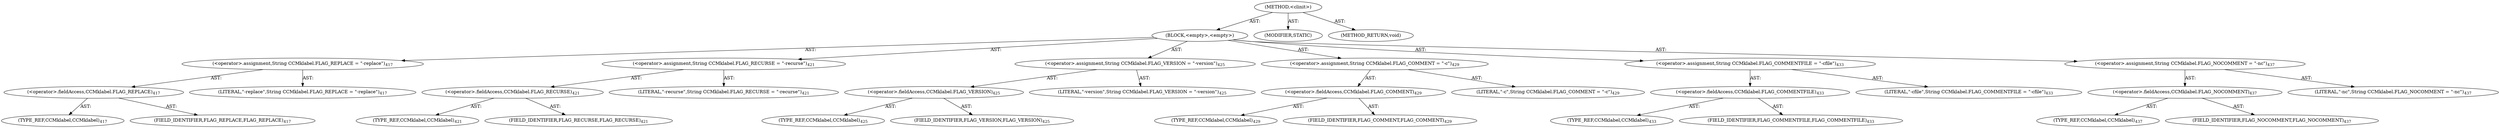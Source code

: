 digraph "&lt;clinit&gt;" {  
"111669149717" [label = <(METHOD,&lt;clinit&gt;)> ]
"25769803815" [label = <(BLOCK,&lt;empty&gt;,&lt;empty&gt;)> ]
"30064771201" [label = <(&lt;operator&gt;.assignment,String CCMklabel.FLAG_REPLACE = &quot;-replace&quot;)<SUB>417</SUB>> ]
"30064771202" [label = <(&lt;operator&gt;.fieldAccess,CCMklabel.FLAG_REPLACE)<SUB>417</SUB>> ]
"180388626438" [label = <(TYPE_REF,CCMklabel,CCMklabel)<SUB>417</SUB>> ]
"55834574875" [label = <(FIELD_IDENTIFIER,FLAG_REPLACE,FLAG_REPLACE)<SUB>417</SUB>> ]
"90194313239" [label = <(LITERAL,&quot;-replace&quot;,String CCMklabel.FLAG_REPLACE = &quot;-replace&quot;)<SUB>417</SUB>> ]
"30064771203" [label = <(&lt;operator&gt;.assignment,String CCMklabel.FLAG_RECURSE = &quot;-recurse&quot;)<SUB>421</SUB>> ]
"30064771204" [label = <(&lt;operator&gt;.fieldAccess,CCMklabel.FLAG_RECURSE)<SUB>421</SUB>> ]
"180388626439" [label = <(TYPE_REF,CCMklabel,CCMklabel)<SUB>421</SUB>> ]
"55834574876" [label = <(FIELD_IDENTIFIER,FLAG_RECURSE,FLAG_RECURSE)<SUB>421</SUB>> ]
"90194313240" [label = <(LITERAL,&quot;-recurse&quot;,String CCMklabel.FLAG_RECURSE = &quot;-recurse&quot;)<SUB>421</SUB>> ]
"30064771205" [label = <(&lt;operator&gt;.assignment,String CCMklabel.FLAG_VERSION = &quot;-version&quot;)<SUB>425</SUB>> ]
"30064771206" [label = <(&lt;operator&gt;.fieldAccess,CCMklabel.FLAG_VERSION)<SUB>425</SUB>> ]
"180388626440" [label = <(TYPE_REF,CCMklabel,CCMklabel)<SUB>425</SUB>> ]
"55834574877" [label = <(FIELD_IDENTIFIER,FLAG_VERSION,FLAG_VERSION)<SUB>425</SUB>> ]
"90194313241" [label = <(LITERAL,&quot;-version&quot;,String CCMklabel.FLAG_VERSION = &quot;-version&quot;)<SUB>425</SUB>> ]
"30064771207" [label = <(&lt;operator&gt;.assignment,String CCMklabel.FLAG_COMMENT = &quot;-c&quot;)<SUB>429</SUB>> ]
"30064771208" [label = <(&lt;operator&gt;.fieldAccess,CCMklabel.FLAG_COMMENT)<SUB>429</SUB>> ]
"180388626441" [label = <(TYPE_REF,CCMklabel,CCMklabel)<SUB>429</SUB>> ]
"55834574878" [label = <(FIELD_IDENTIFIER,FLAG_COMMENT,FLAG_COMMENT)<SUB>429</SUB>> ]
"90194313242" [label = <(LITERAL,&quot;-c&quot;,String CCMklabel.FLAG_COMMENT = &quot;-c&quot;)<SUB>429</SUB>> ]
"30064771209" [label = <(&lt;operator&gt;.assignment,String CCMklabel.FLAG_COMMENTFILE = &quot;-cfile&quot;)<SUB>433</SUB>> ]
"30064771210" [label = <(&lt;operator&gt;.fieldAccess,CCMklabel.FLAG_COMMENTFILE)<SUB>433</SUB>> ]
"180388626442" [label = <(TYPE_REF,CCMklabel,CCMklabel)<SUB>433</SUB>> ]
"55834574879" [label = <(FIELD_IDENTIFIER,FLAG_COMMENTFILE,FLAG_COMMENTFILE)<SUB>433</SUB>> ]
"90194313243" [label = <(LITERAL,&quot;-cfile&quot;,String CCMklabel.FLAG_COMMENTFILE = &quot;-cfile&quot;)<SUB>433</SUB>> ]
"30064771211" [label = <(&lt;operator&gt;.assignment,String CCMklabel.FLAG_NOCOMMENT = &quot;-nc&quot;)<SUB>437</SUB>> ]
"30064771212" [label = <(&lt;operator&gt;.fieldAccess,CCMklabel.FLAG_NOCOMMENT)<SUB>437</SUB>> ]
"180388626443" [label = <(TYPE_REF,CCMklabel,CCMklabel)<SUB>437</SUB>> ]
"55834574880" [label = <(FIELD_IDENTIFIER,FLAG_NOCOMMENT,FLAG_NOCOMMENT)<SUB>437</SUB>> ]
"90194313244" [label = <(LITERAL,&quot;-nc&quot;,String CCMklabel.FLAG_NOCOMMENT = &quot;-nc&quot;)<SUB>437</SUB>> ]
"133143986237" [label = <(MODIFIER,STATIC)> ]
"128849018901" [label = <(METHOD_RETURN,void)> ]
  "111669149717" -> "25769803815"  [ label = "AST: "] 
  "111669149717" -> "133143986237"  [ label = "AST: "] 
  "111669149717" -> "128849018901"  [ label = "AST: "] 
  "25769803815" -> "30064771201"  [ label = "AST: "] 
  "25769803815" -> "30064771203"  [ label = "AST: "] 
  "25769803815" -> "30064771205"  [ label = "AST: "] 
  "25769803815" -> "30064771207"  [ label = "AST: "] 
  "25769803815" -> "30064771209"  [ label = "AST: "] 
  "25769803815" -> "30064771211"  [ label = "AST: "] 
  "30064771201" -> "30064771202"  [ label = "AST: "] 
  "30064771201" -> "90194313239"  [ label = "AST: "] 
  "30064771202" -> "180388626438"  [ label = "AST: "] 
  "30064771202" -> "55834574875"  [ label = "AST: "] 
  "30064771203" -> "30064771204"  [ label = "AST: "] 
  "30064771203" -> "90194313240"  [ label = "AST: "] 
  "30064771204" -> "180388626439"  [ label = "AST: "] 
  "30064771204" -> "55834574876"  [ label = "AST: "] 
  "30064771205" -> "30064771206"  [ label = "AST: "] 
  "30064771205" -> "90194313241"  [ label = "AST: "] 
  "30064771206" -> "180388626440"  [ label = "AST: "] 
  "30064771206" -> "55834574877"  [ label = "AST: "] 
  "30064771207" -> "30064771208"  [ label = "AST: "] 
  "30064771207" -> "90194313242"  [ label = "AST: "] 
  "30064771208" -> "180388626441"  [ label = "AST: "] 
  "30064771208" -> "55834574878"  [ label = "AST: "] 
  "30064771209" -> "30064771210"  [ label = "AST: "] 
  "30064771209" -> "90194313243"  [ label = "AST: "] 
  "30064771210" -> "180388626442"  [ label = "AST: "] 
  "30064771210" -> "55834574879"  [ label = "AST: "] 
  "30064771211" -> "30064771212"  [ label = "AST: "] 
  "30064771211" -> "90194313244"  [ label = "AST: "] 
  "30064771212" -> "180388626443"  [ label = "AST: "] 
  "30064771212" -> "55834574880"  [ label = "AST: "] 
}
